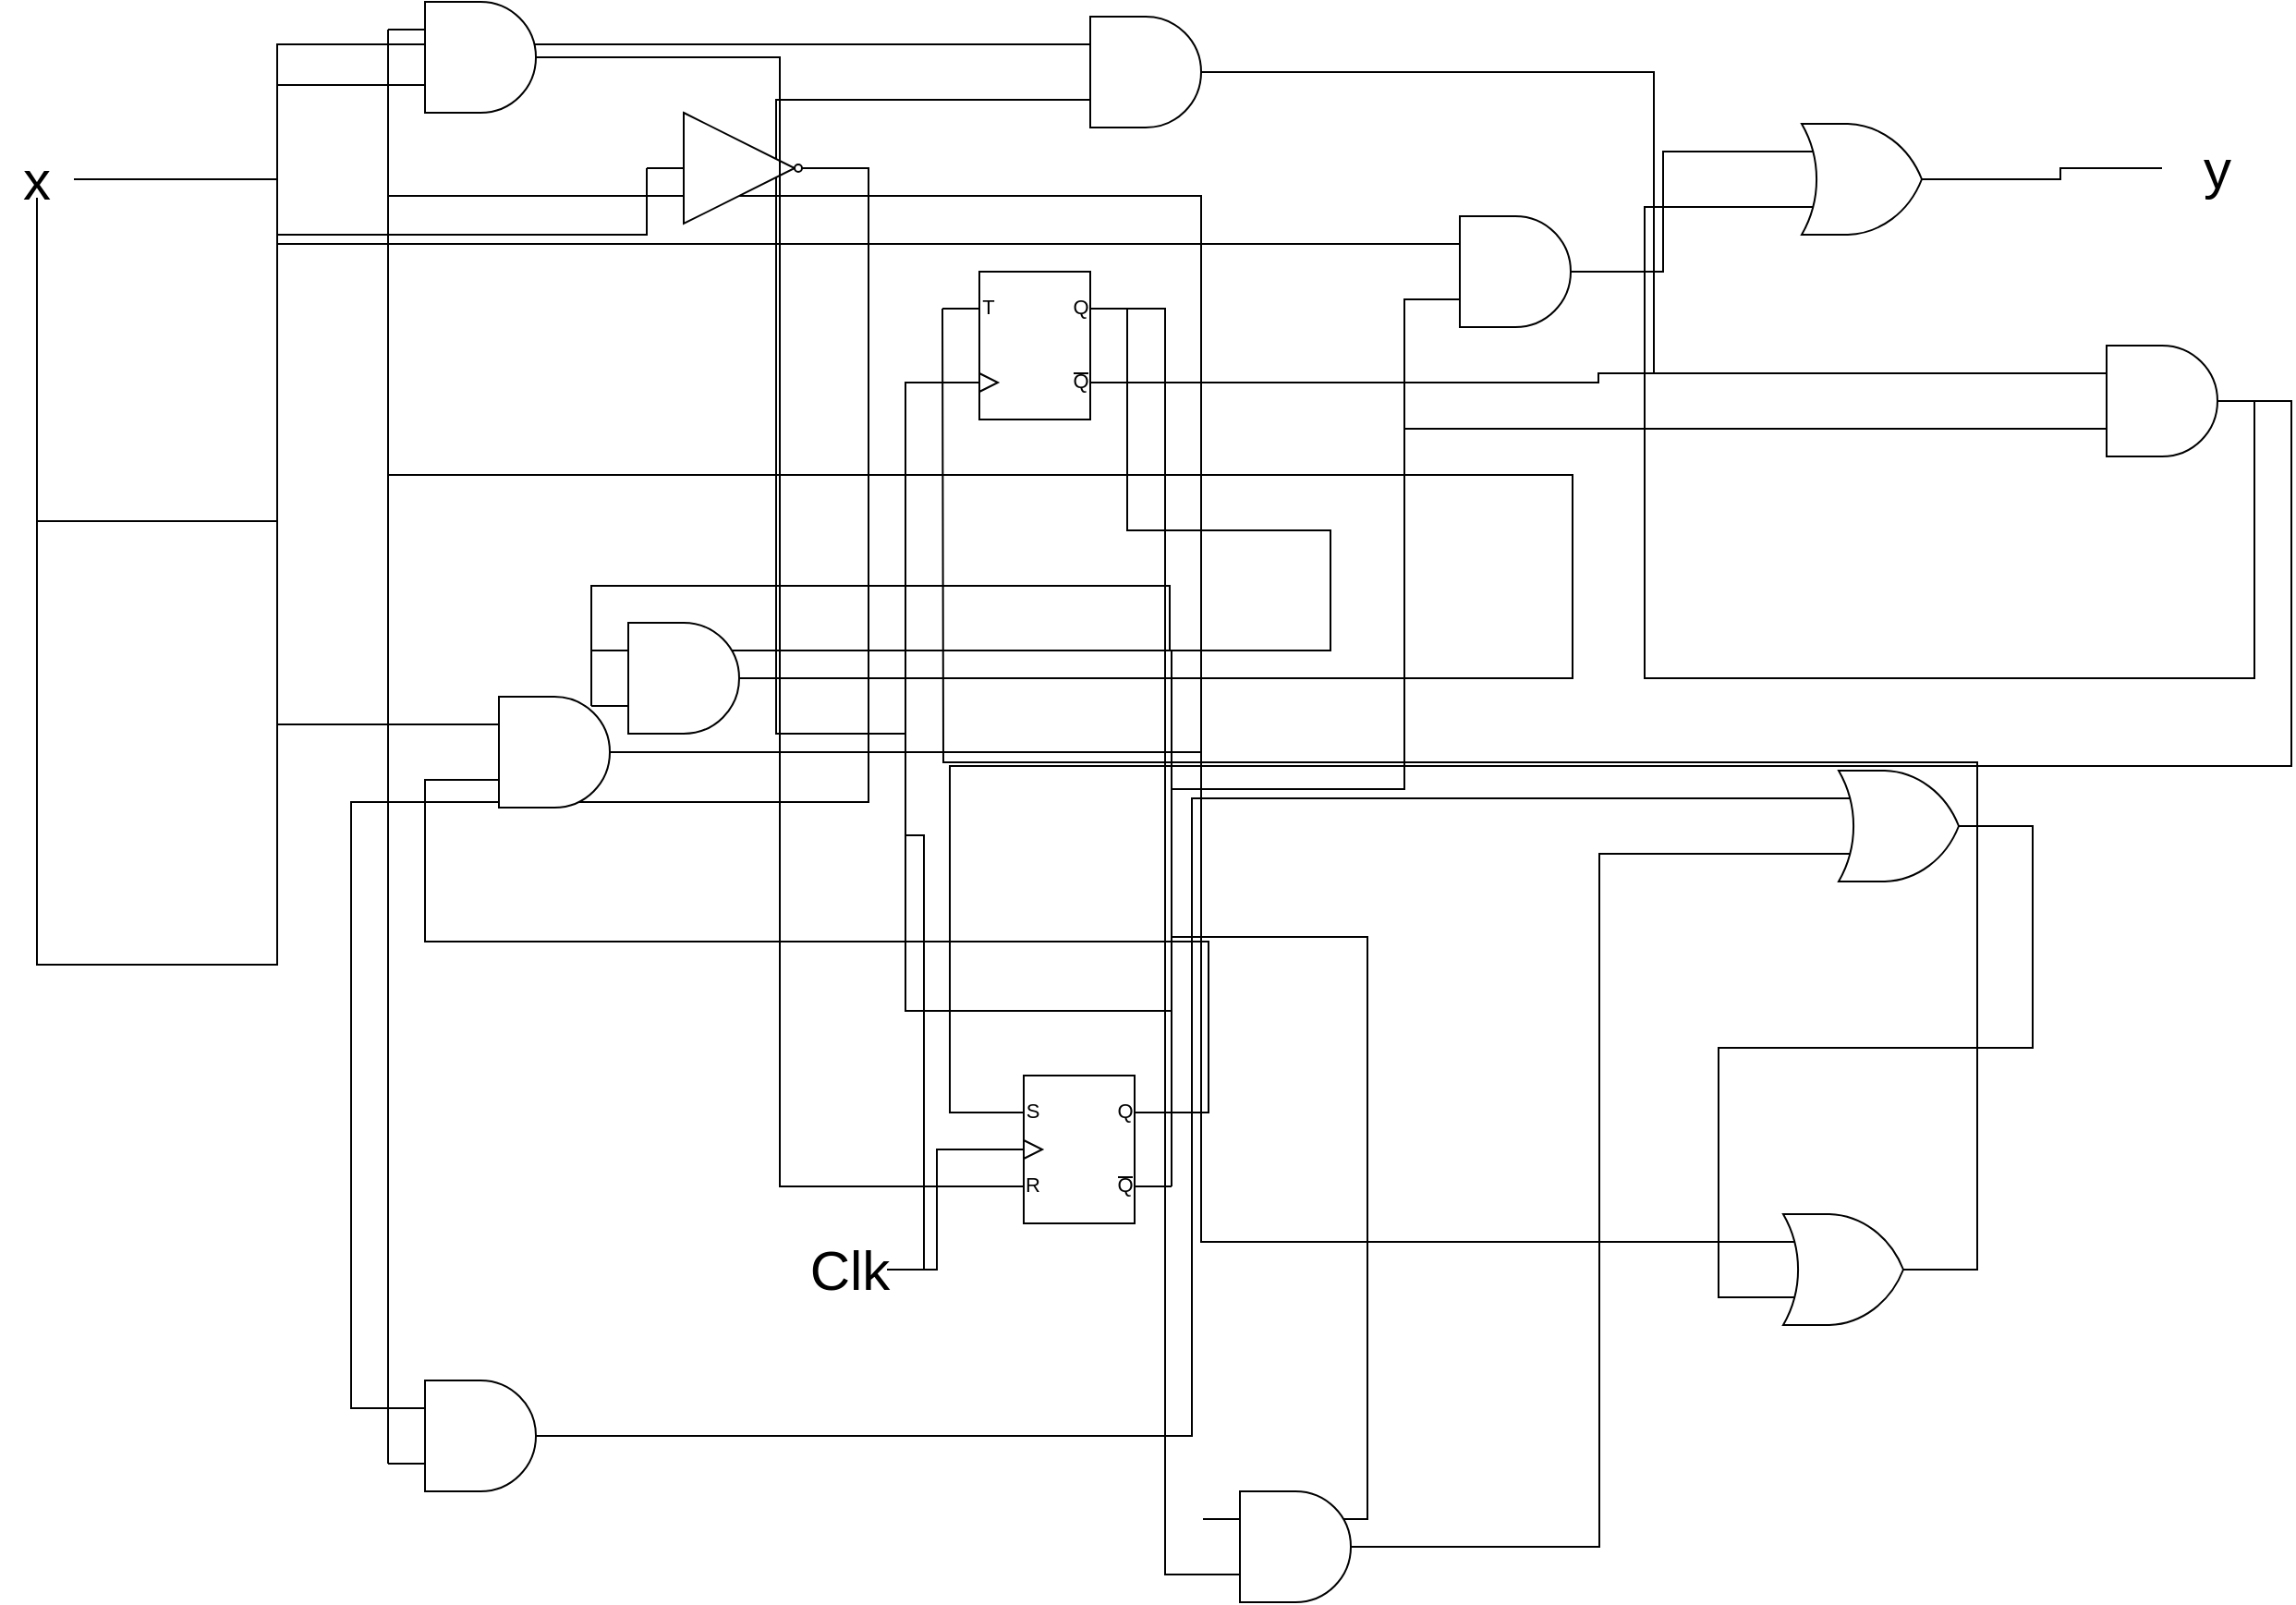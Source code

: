 <mxfile version="12.9.9" type="device"><diagram id="3iAPJrtX6pO1bOka4kwW" name="Page-1"><mxGraphModel dx="2249" dy="809" grid="1" gridSize="10" guides="1" tooltips="1" connect="1" arrows="1" fold="1" page="1" pageScale="1" pageWidth="827" pageHeight="1169" math="0" shadow="0"><root><mxCell id="0"/><mxCell id="1" parent="0"/><mxCell id="ThIWoDBaihySqN6iz2x1-11" style="edgeStyle=orthogonalEdgeStyle;orthogonalLoop=1;jettySize=auto;html=1;exitX=1;exitY=0.75;exitDx=0;exitDy=0;exitPerimeter=0;entryX=0;entryY=0.25;entryDx=0;entryDy=0;entryPerimeter=0;endArrow=none;endFill=0;rounded=0;shadow=0;comic=0;" edge="1" parent="1" source="ThIWoDBaihySqN6iz2x1-2" target="ThIWoDBaihySqN6iz2x1-4"><mxGeometry relative="1" as="geometry"/></mxCell><mxCell id="ThIWoDBaihySqN6iz2x1-13" style="edgeStyle=orthogonalEdgeStyle;orthogonalLoop=1;jettySize=auto;html=1;exitX=1;exitY=0.25;exitDx=0;exitDy=0;exitPerimeter=0;entryX=0;entryY=0.25;entryDx=0;entryDy=0;entryPerimeter=0;endArrow=none;endFill=0;rounded=0;shadow=0;comic=0;" edge="1" parent="1" source="ThIWoDBaihySqN6iz2x1-2" target="ThIWoDBaihySqN6iz2x1-23"><mxGeometry relative="1" as="geometry"><Array as="points"><mxPoint x="550" y="290"/></Array></mxGeometry></mxCell><mxCell id="ThIWoDBaihySqN6iz2x1-44" style="edgeStyle=orthogonalEdgeStyle;orthogonalLoop=1;jettySize=auto;html=1;exitX=1;exitY=0.25;exitDx=0;exitDy=0;exitPerimeter=0;endArrow=none;endFill=0;entryX=0;entryY=0.75;entryDx=0;entryDy=0;entryPerimeter=0;rounded=0;shadow=0;comic=0;" edge="1" parent="1" source="ThIWoDBaihySqN6iz2x1-2" target="ThIWoDBaihySqN6iz2x1-45"><mxGeometry relative="1" as="geometry"><mxPoint x="550" y="240" as="targetPoint"/></mxGeometry></mxCell><mxCell id="ThIWoDBaihySqN6iz2x1-2" value="" style="verticalLabelPosition=bottom;shadow=0;dashed=0;align=center;html=1;verticalAlign=top;shape=mxgraph.electrical.logic_gates.t_type_flip-flop;" vertex="1" parent="1"><mxGeometry x="340" y="150" width="100" height="80" as="geometry"/></mxCell><mxCell id="ThIWoDBaihySqN6iz2x1-12" style="edgeStyle=orthogonalEdgeStyle;orthogonalLoop=1;jettySize=auto;html=1;exitX=1;exitY=0.75;exitDx=0;exitDy=0;exitPerimeter=0;entryX=0;entryY=0.75;entryDx=0;entryDy=0;entryPerimeter=0;endArrow=none;endFill=0;rounded=0;shadow=0;comic=0;" edge="1" parent="1" source="ThIWoDBaihySqN6iz2x1-3" target="ThIWoDBaihySqN6iz2x1-4"><mxGeometry relative="1" as="geometry"><Array as="points"><mxPoint x="590" y="430"/></Array></mxGeometry></mxCell><mxCell id="ThIWoDBaihySqN6iz2x1-14" style="edgeStyle=orthogonalEdgeStyle;orthogonalLoop=1;jettySize=auto;html=1;exitX=1;exitY=0.25;exitDx=0;exitDy=0;exitPerimeter=0;entryX=0;entryY=0.75;entryDx=0;entryDy=0;entryPerimeter=0;endArrow=none;endFill=0;rounded=0;shadow=0;comic=0;" edge="1" parent="1" source="ThIWoDBaihySqN6iz2x1-3" target="ThIWoDBaihySqN6iz2x1-23"><mxGeometry relative="1" as="geometry"><Array as="points"><mxPoint x="464" y="355"/><mxPoint x="463" y="355"/><mxPoint x="463" y="320"/></Array></mxGeometry></mxCell><mxCell id="ThIWoDBaihySqN6iz2x1-33" style="edgeStyle=orthogonalEdgeStyle;orthogonalLoop=1;jettySize=auto;html=1;exitX=1;exitY=0.75;exitDx=0;exitDy=0;exitPerimeter=0;entryX=0;entryY=0.75;entryDx=0;entryDy=0;entryPerimeter=0;endArrow=none;endFill=0;rounded=0;shadow=0;comic=0;" edge="1" parent="1" source="ThIWoDBaihySqN6iz2x1-3" target="ThIWoDBaihySqN6iz2x1-31"><mxGeometry relative="1" as="geometry"><Array as="points"><mxPoint x="464" y="550"/><mxPoint x="320" y="550"/><mxPoint x="320" y="400"/><mxPoint x="250" y="400"/></Array></mxGeometry></mxCell><mxCell id="ThIWoDBaihySqN6iz2x1-41" style="edgeStyle=orthogonalEdgeStyle;orthogonalLoop=1;jettySize=auto;html=1;exitX=1;exitY=0.75;exitDx=0;exitDy=0;exitPerimeter=0;endArrow=none;endFill=0;entryX=0;entryY=0.75;entryDx=0;entryDy=0;entryPerimeter=0;rounded=0;shadow=0;comic=0;" edge="1" parent="1" source="ThIWoDBaihySqN6iz2x1-3" target="ThIWoDBaihySqN6iz2x1-42"><mxGeometry relative="1" as="geometry"><mxPoint x="480" y="120" as="targetPoint"/><Array as="points"><mxPoint x="480" y="510"/><mxPoint x="480" y="109"/></Array></mxGeometry></mxCell><mxCell id="ThIWoDBaihySqN6iz2x1-46" style="edgeStyle=orthogonalEdgeStyle;orthogonalLoop=1;jettySize=auto;html=1;exitX=1;exitY=0.75;exitDx=0;exitDy=0;exitPerimeter=0;entryX=0;entryY=0.25;entryDx=0;entryDy=0;entryPerimeter=0;endArrow=none;endFill=0;rounded=0;shadow=0;comic=0;" edge="1" parent="1" source="ThIWoDBaihySqN6iz2x1-3" target="ThIWoDBaihySqN6iz2x1-45"><mxGeometry relative="1" as="geometry"><Array as="points"><mxPoint x="570" y="510"/></Array></mxGeometry></mxCell><mxCell id="ThIWoDBaihySqN6iz2x1-52" style="edgeStyle=orthogonalEdgeStyle;orthogonalLoop=1;jettySize=auto;html=1;exitX=1;exitY=0.25;exitDx=0;exitDy=0;exitPerimeter=0;entryX=0;entryY=0.75;entryDx=0;entryDy=0;entryPerimeter=0;endArrow=none;endFill=0;rounded=0;shadow=0;comic=0;" edge="1" parent="1" source="ThIWoDBaihySqN6iz2x1-3" target="ThIWoDBaihySqN6iz2x1-50"><mxGeometry relative="1" as="geometry"/></mxCell><mxCell id="ThIWoDBaihySqN6iz2x1-3" value="" style="verticalLabelPosition=bottom;shadow=0;dashed=0;align=center;html=1;verticalAlign=top;shape=mxgraph.electrical.logic_gates.synchronous_rs_latch;" vertex="1" parent="1"><mxGeometry x="364" y="585" width="100" height="80" as="geometry"/></mxCell><mxCell id="ThIWoDBaihySqN6iz2x1-25" style="edgeStyle=orthogonalEdgeStyle;orthogonalLoop=1;jettySize=auto;html=1;exitX=1;exitY=0.5;exitDx=0;exitDy=0;exitPerimeter=0;entryX=0;entryY=0.75;entryDx=0;entryDy=0;entryPerimeter=0;endArrow=none;endFill=0;rounded=0;shadow=0;comic=0;" edge="1" parent="1" source="ThIWoDBaihySqN6iz2x1-4" target="ThIWoDBaihySqN6iz2x1-15"><mxGeometry relative="1" as="geometry"><Array as="points"><mxPoint x="720" y="370"/><mxPoint x="720" y="115"/></Array></mxGeometry></mxCell><mxCell id="ThIWoDBaihySqN6iz2x1-43" style="edgeStyle=orthogonalEdgeStyle;orthogonalLoop=1;jettySize=auto;html=1;exitX=1;exitY=0.5;exitDx=0;exitDy=0;entryX=0;entryY=0.25;entryDx=0;entryDy=0;entryPerimeter=0;endArrow=none;endFill=0;rounded=0;shadow=0;comic=0;" edge="1" parent="1" source="ThIWoDBaihySqN6iz2x1-6" target="ThIWoDBaihySqN6iz2x1-42"><mxGeometry relative="1" as="geometry"/></mxCell><mxCell id="ThIWoDBaihySqN6iz2x1-6" value="" style="verticalLabelPosition=bottom;shadow=0;dashed=0;align=center;html=1;verticalAlign=top;shape=mxgraph.electrical.logic_gates.buffer2;negating=1;" vertex="1" parent="1"><mxGeometry x="180" y="64" width="100" height="60" as="geometry"/></mxCell><mxCell id="ThIWoDBaihySqN6iz2x1-17" style="edgeStyle=orthogonalEdgeStyle;orthogonalLoop=1;jettySize=auto;html=1;entryX=0;entryY=0.25;entryDx=0;entryDy=0;entryPerimeter=0;endArrow=none;endFill=0;rounded=0;shadow=0;comic=0;" edge="1" parent="1" source="ThIWoDBaihySqN6iz2x1-8" target="ThIWoDBaihySqN6iz2x1-20"><mxGeometry relative="1" as="geometry"><Array as="points"><mxPoint x="-20" y="135"/></Array></mxGeometry></mxCell><mxCell id="ThIWoDBaihySqN6iz2x1-29" style="edgeStyle=orthogonalEdgeStyle;orthogonalLoop=1;jettySize=auto;html=1;entryX=0;entryY=0.75;entryDx=0;entryDy=0;entryPerimeter=0;endArrow=none;endFill=0;rounded=0;shadow=0;comic=0;" edge="1" parent="1" source="ThIWoDBaihySqN6iz2x1-8" target="ThIWoDBaihySqN6iz2x1-27"><mxGeometry relative="1" as="geometry"><Array as="points"><mxPoint x="-20" y="525"/></Array></mxGeometry></mxCell><mxCell id="ThIWoDBaihySqN6iz2x1-32" style="edgeStyle=orthogonalEdgeStyle;orthogonalLoop=1;jettySize=auto;html=1;entryX=0;entryY=0.25;entryDx=0;entryDy=0;entryPerimeter=0;endArrow=none;endFill=0;rounded=0;shadow=0;comic=0;" edge="1" parent="1" source="ThIWoDBaihySqN6iz2x1-8" target="ThIWoDBaihySqN6iz2x1-31"><mxGeometry relative="1" as="geometry"><Array as="points"><mxPoint x="-20" y="285"/></Array></mxGeometry></mxCell><mxCell id="ThIWoDBaihySqN6iz2x1-36" style="edgeStyle=orthogonalEdgeStyle;orthogonalLoop=1;jettySize=auto;html=1;entryX=0;entryY=0.5;entryDx=0;entryDy=0;endArrow=none;endFill=0;rounded=0;shadow=0;comic=0;" edge="1" parent="1" source="ThIWoDBaihySqN6iz2x1-8" target="ThIWoDBaihySqN6iz2x1-6"><mxGeometry relative="1" as="geometry"><Array as="points"><mxPoint x="-20" y="130"/><mxPoint x="180" y="130"/></Array></mxGeometry></mxCell><mxCell id="ThIWoDBaihySqN6iz2x1-51" style="edgeStyle=orthogonalEdgeStyle;orthogonalLoop=1;jettySize=auto;html=1;entryX=0;entryY=0.25;entryDx=0;entryDy=0;entryPerimeter=0;endArrow=none;endFill=0;rounded=0;shadow=0;comic=0;" edge="1" parent="1" source="ThIWoDBaihySqN6iz2x1-8" target="ThIWoDBaihySqN6iz2x1-50"><mxGeometry relative="1" as="geometry"><Array as="points"><mxPoint x="-20" y="240"/><mxPoint x="-20" y="240"/><mxPoint x="-20" y="395"/></Array></mxGeometry></mxCell><mxCell id="ThIWoDBaihySqN6iz2x1-8" value="&lt;font style=&quot;font-size: 30px&quot;&gt;x&lt;/font&gt;" style="text;html=1;strokeColor=none;fillColor=none;align=center;verticalAlign=middle;whiteSpace=wrap;rounded=0;" vertex="1" parent="1"><mxGeometry x="-170" y="90" width="40" height="20" as="geometry"/></mxCell><mxCell id="ThIWoDBaihySqN6iz2x1-9" value="&lt;span style=&quot;font-size: 30px&quot;&gt;y&lt;/span&gt;" style="text;html=1;strokeColor=none;fillColor=none;align=center;verticalAlign=middle;whiteSpace=wrap;rounded=0;" vertex="1" parent="1"><mxGeometry x="1000" y="74" width="60" height="40" as="geometry"/></mxCell><mxCell id="ThIWoDBaihySqN6iz2x1-39" style="edgeStyle=orthogonalEdgeStyle;orthogonalLoop=1;jettySize=auto;html=1;exitX=1;exitY=0.5;exitDx=0;exitDy=0;exitPerimeter=0;entryX=0;entryY=0.5;entryDx=0;entryDy=0;endArrow=none;endFill=0;rounded=0;shadow=0;comic=0;" edge="1" parent="1" source="ThIWoDBaihySqN6iz2x1-15" target="ThIWoDBaihySqN6iz2x1-9"><mxGeometry relative="1" as="geometry"/></mxCell><mxCell id="ThIWoDBaihySqN6iz2x1-15" value="" style="verticalLabelPosition=bottom;shadow=0;dashed=0;align=center;html=1;verticalAlign=top;shape=mxgraph.electrical.logic_gates.logic_gate;operation=or;" vertex="1" parent="1"><mxGeometry x="790" y="70" width="100" height="60" as="geometry"/></mxCell><mxCell id="ThIWoDBaihySqN6iz2x1-22" style="edgeStyle=orthogonalEdgeStyle;orthogonalLoop=1;jettySize=auto;html=1;exitX=1;exitY=0.5;exitDx=0;exitDy=0;exitPerimeter=0;entryX=0;entryY=0.25;entryDx=0;entryDy=0;entryPerimeter=0;endArrow=none;endFill=0;rounded=0;shadow=0;comic=0;" edge="1" parent="1" source="ThIWoDBaihySqN6iz2x1-20" target="ThIWoDBaihySqN6iz2x1-15"><mxGeometry relative="1" as="geometry"><Array as="points"><mxPoint x="730" y="150"/><mxPoint x="730" y="85"/></Array></mxGeometry></mxCell><mxCell id="ThIWoDBaihySqN6iz2x1-20" value="" style="verticalLabelPosition=bottom;shadow=0;dashed=0;align=center;html=1;verticalAlign=top;shape=mxgraph.electrical.logic_gates.logic_gate;operation=and;" vertex="1" parent="1"><mxGeometry x="600" y="120" width="100" height="60" as="geometry"/></mxCell><mxCell id="ThIWoDBaihySqN6iz2x1-24" style="edgeStyle=orthogonalEdgeStyle;orthogonalLoop=1;jettySize=auto;html=1;exitX=1;exitY=0.5;exitDx=0;exitDy=0;exitPerimeter=0;entryX=0;entryY=0.75;entryDx=0;entryDy=0;entryPerimeter=0;endArrow=none;endFill=0;rounded=0;shadow=0;comic=0;" edge="1" parent="1" source="ThIWoDBaihySqN6iz2x1-23" target="ThIWoDBaihySqN6iz2x1-20"><mxGeometry relative="1" as="geometry"><Array as="points"><mxPoint x="681" y="260"/><mxPoint x="590" y="260"/><mxPoint x="590" y="165"/></Array></mxGeometry></mxCell><mxCell id="ThIWoDBaihySqN6iz2x1-28" style="edgeStyle=orthogonalEdgeStyle;orthogonalLoop=1;jettySize=auto;html=1;exitX=1;exitY=0.5;exitDx=0;exitDy=0;exitPerimeter=0;entryX=0;entryY=0.25;entryDx=0;entryDy=0;entryPerimeter=0;endArrow=none;endFill=0;rounded=0;shadow=0;comic=0;" edge="1" parent="1" source="ThIWoDBaihySqN6iz2x1-23" target="ThIWoDBaihySqN6iz2x1-27"><mxGeometry relative="1" as="geometry"><Array as="points"><mxPoint x="681" y="260"/><mxPoint x="190" y="260"/></Array></mxGeometry></mxCell><mxCell id="ThIWoDBaihySqN6iz2x1-23" value="" style="verticalLabelPosition=bottom;shadow=0;dashed=0;align=center;html=1;verticalAlign=top;shape=mxgraph.electrical.logic_gates.logic_gate;operation=and;" vertex="1" parent="1"><mxGeometry x="150" y="340" width="100" height="60" as="geometry"/></mxCell><mxCell id="ThIWoDBaihySqN6iz2x1-30" style="edgeStyle=orthogonalEdgeStyle;orthogonalLoop=1;jettySize=auto;html=1;exitX=1;exitY=0.5;exitDx=0;exitDy=0;exitPerimeter=0;entryX=0;entryY=0.75;entryDx=0;entryDy=0;entryPerimeter=0;endArrow=none;endFill=0;rounded=0;shadow=0;comic=0;" edge="1" parent="1" source="ThIWoDBaihySqN6iz2x1-27" target="ThIWoDBaihySqN6iz2x1-3"><mxGeometry relative="1" as="geometry"/></mxCell><mxCell id="ThIWoDBaihySqN6iz2x1-27" value="" style="verticalLabelPosition=bottom;shadow=0;dashed=0;align=center;html=1;verticalAlign=top;shape=mxgraph.electrical.logic_gates.logic_gate;operation=and;" vertex="1" parent="1"><mxGeometry x="40" y="4" width="100" height="60" as="geometry"/></mxCell><mxCell id="ThIWoDBaihySqN6iz2x1-34" style="edgeStyle=orthogonalEdgeStyle;orthogonalLoop=1;jettySize=auto;html=1;exitX=1;exitY=0.5;exitDx=0;exitDy=0;exitPerimeter=0;entryX=0;entryY=0.25;entryDx=0;entryDy=0;entryPerimeter=0;endArrow=none;endFill=0;rounded=0;shadow=0;comic=0;" edge="1" parent="1" source="ThIWoDBaihySqN6iz2x1-4" target="ThIWoDBaihySqN6iz2x1-3"><mxGeometry relative="1" as="geometry"/></mxCell><mxCell id="ThIWoDBaihySqN6iz2x1-31" value="" style="verticalLabelPosition=bottom;shadow=0;dashed=0;align=center;html=1;verticalAlign=top;shape=mxgraph.electrical.logic_gates.logic_gate;operation=and;" vertex="1" parent="1"><mxGeometry x="400" y="12" width="100" height="60" as="geometry"/></mxCell><mxCell id="ThIWoDBaihySqN6iz2x1-48" style="edgeStyle=orthogonalEdgeStyle;orthogonalLoop=1;jettySize=auto;html=1;exitX=1;exitY=0.5;exitDx=0;exitDy=0;exitPerimeter=0;entryX=0;entryY=0.25;entryDx=0;entryDy=0;entryPerimeter=0;endArrow=none;endFill=0;rounded=0;shadow=0;comic=0;" edge="1" parent="1" source="ThIWoDBaihySqN6iz2x1-42" target="ThIWoDBaihySqN6iz2x1-47"><mxGeometry relative="1" as="geometry"/></mxCell><mxCell id="ThIWoDBaihySqN6iz2x1-42" value="" style="verticalLabelPosition=bottom;shadow=0;dashed=0;align=center;html=1;verticalAlign=top;shape=mxgraph.electrical.logic_gates.logic_gate;operation=and;" vertex="1" parent="1"><mxGeometry x="40" y="750" width="100" height="60" as="geometry"/></mxCell><mxCell id="ThIWoDBaihySqN6iz2x1-49" style="edgeStyle=orthogonalEdgeStyle;orthogonalLoop=1;jettySize=auto;html=1;exitX=1;exitY=0.5;exitDx=0;exitDy=0;exitPerimeter=0;entryX=0;entryY=0.75;entryDx=0;entryDy=0;entryPerimeter=0;endArrow=none;endFill=0;rounded=0;shadow=0;comic=0;" edge="1" parent="1" source="ThIWoDBaihySqN6iz2x1-45" target="ThIWoDBaihySqN6iz2x1-47"><mxGeometry relative="1" as="geometry"/></mxCell><mxCell id="ThIWoDBaihySqN6iz2x1-45" value="" style="verticalLabelPosition=bottom;shadow=0;dashed=0;align=center;html=1;verticalAlign=top;shape=mxgraph.electrical.logic_gates.logic_gate;operation=and;" vertex="1" parent="1"><mxGeometry x="481" y="810" width="100" height="60" as="geometry"/></mxCell><mxCell id="ThIWoDBaihySqN6iz2x1-55" style="edgeStyle=orthogonalEdgeStyle;orthogonalLoop=1;jettySize=auto;html=1;exitX=1;exitY=0.5;exitDx=0;exitDy=0;exitPerimeter=0;entryX=0;entryY=0.75;entryDx=0;entryDy=0;entryPerimeter=0;endArrow=none;endFill=0;rounded=0;shadow=0;comic=0;" edge="1" parent="1" source="ThIWoDBaihySqN6iz2x1-47" target="ThIWoDBaihySqN6iz2x1-53"><mxGeometry relative="1" as="geometry"/></mxCell><mxCell id="ThIWoDBaihySqN6iz2x1-47" value="" style="verticalLabelPosition=bottom;shadow=0;dashed=0;align=center;html=1;verticalAlign=top;shape=mxgraph.electrical.logic_gates.logic_gate;operation=or;" vertex="1" parent="1"><mxGeometry x="810" y="420" width="100" height="60" as="geometry"/></mxCell><mxCell id="ThIWoDBaihySqN6iz2x1-54" style="edgeStyle=orthogonalEdgeStyle;orthogonalLoop=1;jettySize=auto;html=1;exitX=1;exitY=0.5;exitDx=0;exitDy=0;exitPerimeter=0;entryX=0;entryY=0.25;entryDx=0;entryDy=0;entryPerimeter=0;endArrow=none;endFill=0;rounded=0;shadow=0;comic=0;" edge="1" parent="1" source="ThIWoDBaihySqN6iz2x1-50" target="ThIWoDBaihySqN6iz2x1-53"><mxGeometry relative="1" as="geometry"><Array as="points"><mxPoint x="480" y="410"/><mxPoint x="480" y="675"/></Array></mxGeometry></mxCell><mxCell id="ThIWoDBaihySqN6iz2x1-50" value="" style="verticalLabelPosition=bottom;shadow=0;dashed=0;align=center;html=1;verticalAlign=top;shape=mxgraph.electrical.logic_gates.logic_gate;operation=and;" vertex="1" parent="1"><mxGeometry x="80" y="380" width="100" height="60" as="geometry"/></mxCell><mxCell id="ThIWoDBaihySqN6iz2x1-61" style="edgeStyle=orthogonalEdgeStyle;orthogonalLoop=1;jettySize=auto;html=1;exitX=1;exitY=0.5;exitDx=0;exitDy=0;exitPerimeter=0;endArrow=none;endFill=0;rounded=0;shadow=0;comic=0;" edge="1" parent="1" source="ThIWoDBaihySqN6iz2x1-53"><mxGeometry relative="1" as="geometry"><mxPoint x="340" y="170" as="targetPoint"/></mxGeometry></mxCell><mxCell id="ThIWoDBaihySqN6iz2x1-53" value="" style="verticalLabelPosition=bottom;shadow=0;dashed=0;align=center;html=1;verticalAlign=top;shape=mxgraph.electrical.logic_gates.logic_gate;operation=or;" vertex="1" parent="1"><mxGeometry x="780" y="660" width="100" height="60" as="geometry"/></mxCell><mxCell id="ThIWoDBaihySqN6iz2x1-58" style="edgeStyle=orthogonalEdgeStyle;orthogonalLoop=1;jettySize=auto;html=1;entryX=0;entryY=0.5;entryDx=0;entryDy=0;entryPerimeter=0;endArrow=none;endFill=0;rounded=0;shadow=0;comic=0;" edge="1" parent="1" source="ThIWoDBaihySqN6iz2x1-57" target="ThIWoDBaihySqN6iz2x1-3"><mxGeometry relative="1" as="geometry"/></mxCell><mxCell id="ThIWoDBaihySqN6iz2x1-59" style="edgeStyle=orthogonalEdgeStyle;orthogonalLoop=1;jettySize=auto;html=1;entryX=0;entryY=0.75;entryDx=0;entryDy=0;entryPerimeter=0;endArrow=none;endFill=0;rounded=0;shadow=0;comic=0;" edge="1" parent="1" source="ThIWoDBaihySqN6iz2x1-57" target="ThIWoDBaihySqN6iz2x1-2"><mxGeometry relative="1" as="geometry"/></mxCell><mxCell id="ThIWoDBaihySqN6iz2x1-57" value="&lt;font style=&quot;font-size: 30px&quot;&gt;Clk&lt;/font&gt;" style="text;html=1;strokeColor=none;fillColor=none;align=center;verticalAlign=middle;whiteSpace=wrap;rounded=0;" vertex="1" parent="1"><mxGeometry x="270" y="680" width="40" height="20" as="geometry"/></mxCell><mxCell id="ThIWoDBaihySqN6iz2x1-4" value="" style="verticalLabelPosition=bottom;shadow=0;dashed=0;align=center;html=1;verticalAlign=top;shape=mxgraph.electrical.logic_gates.logic_gate;operation=and;" vertex="1" parent="1"><mxGeometry x="950" y="190" width="100" height="60" as="geometry"/></mxCell><mxCell id="ThIWoDBaihySqN6iz2x1-62" style="edgeStyle=orthogonalEdgeStyle;orthogonalLoop=1;jettySize=auto;html=1;exitX=1;exitY=0.5;exitDx=0;exitDy=0;exitPerimeter=0;entryX=0;entryY=0.25;entryDx=0;entryDy=0;entryPerimeter=0;endArrow=none;endFill=0;rounded=0;shadow=0;comic=0;" edge="1" parent="1" source="ThIWoDBaihySqN6iz2x1-31" target="ThIWoDBaihySqN6iz2x1-4"><mxGeometry relative="1" as="geometry"><mxPoint x="500" y="42" as="sourcePoint"/><mxPoint x="364" y="605" as="targetPoint"/></mxGeometry></mxCell></root></mxGraphModel></diagram></mxfile>